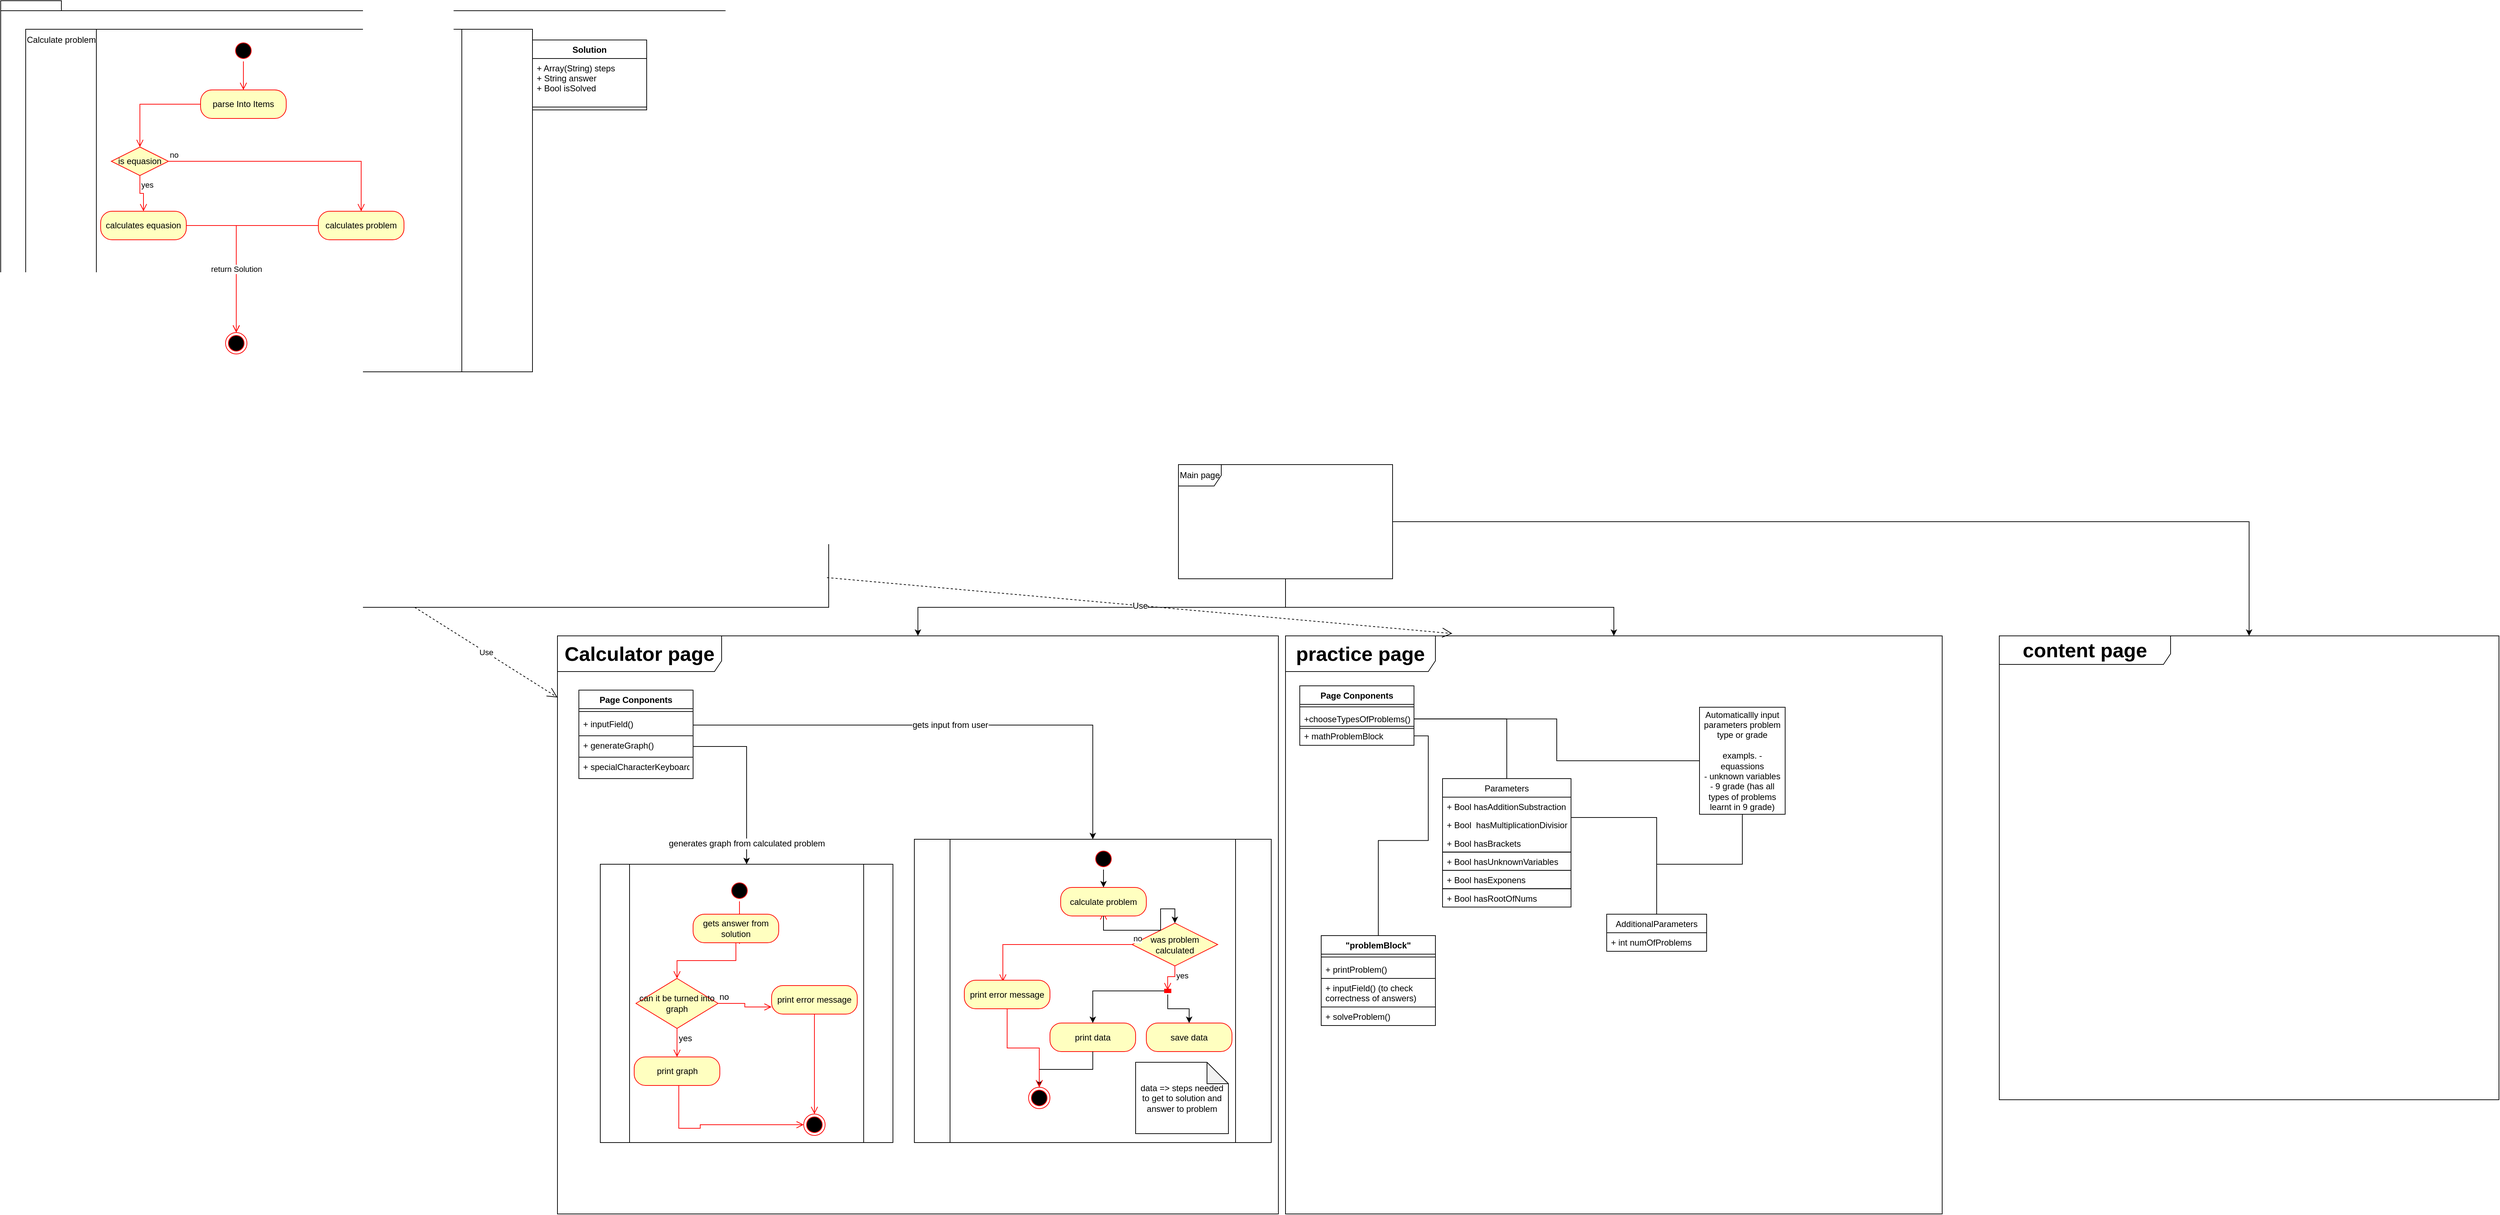 <mxfile version="20.8.5" type="github">
  <diagram id="DtXqf0S3KLXC3uquicLb" name="Page-1">
    <mxGraphModel dx="2933" dy="1749" grid="1" gridSize="10" guides="1" tooltips="1" connect="1" arrows="1" fold="1" page="1" pageScale="1" pageWidth="850" pageHeight="1100" math="0" shadow="0">
      <root>
        <mxCell id="0" />
        <mxCell id="1" parent="0" />
        <mxCell id="2pv7KV363uQilXXTCo94-6" style="edgeStyle=orthogonalEdgeStyle;rounded=0;orthogonalLoop=1;jettySize=auto;html=1;" edge="1" parent="1" source="2pv7KV363uQilXXTCo94-2" target="2pv7KV363uQilXXTCo94-3">
          <mxGeometry relative="1" as="geometry" />
        </mxCell>
        <mxCell id="2pv7KV363uQilXXTCo94-7" style="edgeStyle=orthogonalEdgeStyle;rounded=0;orthogonalLoop=1;jettySize=auto;html=1;" edge="1" parent="1" source="2pv7KV363uQilXXTCo94-2" target="2pv7KV363uQilXXTCo94-4">
          <mxGeometry relative="1" as="geometry" />
        </mxCell>
        <mxCell id="2pv7KV363uQilXXTCo94-8" style="edgeStyle=orthogonalEdgeStyle;rounded=0;orthogonalLoop=1;jettySize=auto;html=1;" edge="1" parent="1" source="2pv7KV363uQilXXTCo94-2" target="2pv7KV363uQilXXTCo94-5">
          <mxGeometry relative="1" as="geometry" />
        </mxCell>
        <mxCell id="2pv7KV363uQilXXTCo94-2" value="Main page" style="shape=umlFrame;whiteSpace=wrap;html=1;" vertex="1" parent="1">
          <mxGeometry x="190" y="150" width="300" height="160" as="geometry" />
        </mxCell>
        <mxCell id="2pv7KV363uQilXXTCo94-3" value="&lt;h1 style=&quot;font-size: 28px;&quot;&gt;&lt;font style=&quot;font-size: 28px;&quot;&gt;Calculator page&lt;/font&gt;&lt;/h1&gt;" style="shape=umlFrame;whiteSpace=wrap;html=1;width=230;height=50;" vertex="1" parent="1">
          <mxGeometry x="-680" y="390" width="1010" height="810" as="geometry" />
        </mxCell>
        <mxCell id="2pv7KV363uQilXXTCo94-4" value="&lt;h1 style=&quot;font-size: 28px;&quot;&gt;&lt;font style=&quot;font-size: 28px;&quot;&gt;practice page&lt;/font&gt;&lt;/h1&gt;" style="shape=umlFrame;whiteSpace=wrap;html=1;width=210;height=50;" vertex="1" parent="1">
          <mxGeometry x="340" y="390" width="920" height="810" as="geometry" />
        </mxCell>
        <mxCell id="2pv7KV363uQilXXTCo94-5" value="&lt;h1&gt;&lt;font style=&quot;font-size: 28px;&quot;&gt;content page&lt;/font&gt;&lt;/h1&gt;" style="shape=umlFrame;whiteSpace=wrap;html=1;width=240;height=40;" vertex="1" parent="1">
          <mxGeometry x="1340" y="390" width="700" height="650" as="geometry" />
        </mxCell>
        <mxCell id="2pv7KV363uQilXXTCo94-38" style="edgeStyle=orthogonalEdgeStyle;rounded=0;orthogonalLoop=1;jettySize=auto;html=1;" edge="1" parent="1" target="2pv7KV363uQilXXTCo94-36">
          <mxGeometry relative="1" as="geometry">
            <mxPoint x="80" y="550" as="sourcePoint" />
          </mxGeometry>
        </mxCell>
        <mxCell id="2pv7KV363uQilXXTCo94-39" style="edgeStyle=orthogonalEdgeStyle;rounded=0;orthogonalLoop=1;jettySize=auto;html=1;" edge="1" parent="1" target="2pv7KV363uQilXXTCo94-37">
          <mxGeometry relative="1" as="geometry">
            <mxPoint x="80" y="550" as="sourcePoint" />
          </mxGeometry>
        </mxCell>
        <mxCell id="2pv7KV363uQilXXTCo94-79" value="" style="shape=folder;fontStyle=1;spacingTop=10;tabWidth=40;tabHeight=14;tabPosition=left;html=1;rounded=0;" vertex="1" parent="1">
          <mxGeometry x="-1460" y="-500" width="1160" height="850" as="geometry" />
        </mxCell>
        <mxCell id="2pv7KV363uQilXXTCo94-134" value="" style="verticalLabelPosition=bottom;verticalAlign=top;html=1;shape=process;whiteSpace=wrap;rounded=0;size=0.14;arcSize=6;" vertex="1" parent="1">
          <mxGeometry x="-1425" y="-460" width="710" height="480" as="geometry" />
        </mxCell>
        <mxCell id="2pv7KV363uQilXXTCo94-135" value="Calculate problem" style="text;html=1;strokeColor=none;fillColor=none;align=center;verticalAlign=middle;whiteSpace=wrap;rounded=0;" vertex="1" parent="1">
          <mxGeometry x="-1430" y="-460" width="110" height="30" as="geometry" />
        </mxCell>
        <mxCell id="2pv7KV363uQilXXTCo94-136" value="" style="ellipse;html=1;shape=startState;fillColor=#000000;strokeColor=#ff0000;rounded=0;" vertex="1" parent="1">
          <mxGeometry x="-1135" y="-445" width="30" height="30" as="geometry" />
        </mxCell>
        <mxCell id="2pv7KV363uQilXXTCo94-137" value="" style="edgeStyle=orthogonalEdgeStyle;html=1;verticalAlign=bottom;endArrow=open;endSize=8;strokeColor=#ff0000;rounded=0;" edge="1" source="2pv7KV363uQilXXTCo94-136" parent="1" target="2pv7KV363uQilXXTCo94-138">
          <mxGeometry relative="1" as="geometry">
            <mxPoint x="-1120" y="-355" as="targetPoint" />
          </mxGeometry>
        </mxCell>
        <mxCell id="2pv7KV363uQilXXTCo94-138" value="parse Into Items" style="rounded=1;whiteSpace=wrap;html=1;arcSize=40;fontColor=#000000;fillColor=#ffffc0;strokeColor=#ff0000;" vertex="1" parent="1">
          <mxGeometry x="-1180" y="-375" width="120" height="40" as="geometry" />
        </mxCell>
        <mxCell id="2pv7KV363uQilXXTCo94-139" value="" style="edgeStyle=orthogonalEdgeStyle;html=1;verticalAlign=bottom;endArrow=open;endSize=8;strokeColor=#ff0000;rounded=0;entryX=0.5;entryY=0;entryDx=0;entryDy=0;" edge="1" source="2pv7KV363uQilXXTCo94-138" parent="1" target="2pv7KV363uQilXXTCo94-144">
          <mxGeometry relative="1" as="geometry">
            <mxPoint x="-1120.0" y="-285.0" as="targetPoint" />
          </mxGeometry>
        </mxCell>
        <mxCell id="2pv7KV363uQilXXTCo94-142" value="" style="ellipse;html=1;shape=endState;fillColor=#000000;strokeColor=#ff0000;rounded=0;" vertex="1" parent="1">
          <mxGeometry x="-1145" y="-35" width="30" height="30" as="geometry" />
        </mxCell>
        <mxCell id="2pv7KV363uQilXXTCo94-144" value="is equasion" style="rhombus;whiteSpace=wrap;html=1;fillColor=#ffffc0;strokeColor=#ff0000;rounded=0;" vertex="1" parent="1">
          <mxGeometry x="-1305" y="-295" width="80" height="40" as="geometry" />
        </mxCell>
        <mxCell id="2pv7KV363uQilXXTCo94-145" value="no" style="edgeStyle=orthogonalEdgeStyle;html=1;align=left;verticalAlign=bottom;endArrow=open;endSize=8;strokeColor=#ff0000;rounded=0;" edge="1" source="2pv7KV363uQilXXTCo94-144" parent="1" target="2pv7KV363uQilXXTCo94-157">
          <mxGeometry x="-1" relative="1" as="geometry">
            <mxPoint x="-1160.0" y="-275.0" as="targetPoint" />
          </mxGeometry>
        </mxCell>
        <mxCell id="2pv7KV363uQilXXTCo94-146" value="yes" style="edgeStyle=orthogonalEdgeStyle;html=1;align=left;verticalAlign=top;endArrow=open;endSize=8;strokeColor=#ff0000;rounded=0;" edge="1" source="2pv7KV363uQilXXTCo94-144" parent="1" target="2pv7KV363uQilXXTCo94-150">
          <mxGeometry x="-1" relative="1" as="geometry">
            <mxPoint x="-1170" y="-185" as="targetPoint" />
          </mxGeometry>
        </mxCell>
        <mxCell id="2pv7KV363uQilXXTCo94-150" value="calculates equasion" style="rounded=1;whiteSpace=wrap;html=1;arcSize=40;fontColor=#000000;fillColor=#ffffc0;strokeColor=#ff0000;" vertex="1" parent="1">
          <mxGeometry x="-1320" y="-205" width="120" height="40" as="geometry" />
        </mxCell>
        <mxCell id="2pv7KV363uQilXXTCo94-151" value="" style="edgeStyle=orthogonalEdgeStyle;html=1;verticalAlign=bottom;endArrow=open;endSize=8;strokeColor=#ff0000;rounded=0;" edge="1" source="2pv7KV363uQilXXTCo94-150" parent="1" target="2pv7KV363uQilXXTCo94-142">
          <mxGeometry relative="1" as="geometry">
            <mxPoint x="-1225" y="-85" as="targetPoint" />
          </mxGeometry>
        </mxCell>
        <mxCell id="2pv7KV363uQilXXTCo94-157" value="calculates problem" style="rounded=1;whiteSpace=wrap;html=1;arcSize=40;fontColor=#000000;fillColor=#ffffc0;strokeColor=#ff0000;" vertex="1" parent="1">
          <mxGeometry x="-1015" y="-205" width="120" height="40" as="geometry" />
        </mxCell>
        <mxCell id="2pv7KV363uQilXXTCo94-158" value="return Solution" style="edgeStyle=orthogonalEdgeStyle;html=1;verticalAlign=bottom;endArrow=open;endSize=8;strokeColor=#ff0000;rounded=0;" edge="1" source="2pv7KV363uQilXXTCo94-157" parent="1" target="2pv7KV363uQilXXTCo94-142">
          <mxGeometry x="0.396" relative="1" as="geometry">
            <mxPoint x="-1045" y="-85" as="targetPoint" />
            <mxPoint as="offset" />
          </mxGeometry>
        </mxCell>
        <mxCell id="2pv7KV363uQilXXTCo94-159" value="Solution" style="swimlane;fontStyle=1;align=center;verticalAlign=top;childLayout=stackLayout;horizontal=1;startSize=26;horizontalStack=0;resizeParent=1;resizeParentMax=0;resizeLast=0;collapsible=1;marginBottom=0;rounded=0;" vertex="1" parent="1">
          <mxGeometry x="-715" y="-445" width="160" height="98" as="geometry" />
        </mxCell>
        <mxCell id="2pv7KV363uQilXXTCo94-160" value="+ Array(String) steps&#xa;+ String answer&#xa;+ Bool isSolved&#xa;" style="text;strokeColor=none;fillColor=none;align=left;verticalAlign=top;spacingLeft=4;spacingRight=4;overflow=hidden;rotatable=0;points=[[0,0.5],[1,0.5]];portConstraint=eastwest;rounded=0;" vertex="1" parent="2pv7KV363uQilXXTCo94-159">
          <mxGeometry y="26" width="160" height="64" as="geometry" />
        </mxCell>
        <mxCell id="2pv7KV363uQilXXTCo94-161" value="" style="line;strokeWidth=1;fillColor=none;align=left;verticalAlign=middle;spacingTop=-1;spacingLeft=3;spacingRight=3;rotatable=0;labelPosition=right;points=[];portConstraint=eastwest;strokeColor=inherit;rounded=0;" vertex="1" parent="2pv7KV363uQilXXTCo94-159">
          <mxGeometry y="90" width="160" height="8" as="geometry" />
        </mxCell>
        <mxCell id="2pv7KV363uQilXXTCo94-165" value="Use" style="endArrow=open;endSize=12;dashed=1;html=1;rounded=0;exitX=0.5;exitY=1;exitDx=0;exitDy=0;exitPerimeter=0;" edge="1" parent="1" source="2pv7KV363uQilXXTCo94-79" target="2pv7KV363uQilXXTCo94-3">
          <mxGeometry width="160" relative="1" as="geometry">
            <mxPoint x="-1100" y="610" as="sourcePoint" />
            <mxPoint x="-940" y="610" as="targetPoint" />
          </mxGeometry>
        </mxCell>
        <mxCell id="2pv7KV363uQilXXTCo94-177" value="" style="group" vertex="1" connectable="0" parent="1">
          <mxGeometry x="-650" y="466" width="160" height="124" as="geometry" />
        </mxCell>
        <mxCell id="2pv7KV363uQilXXTCo94-170" value="Page Conponents" style="swimlane;fontStyle=1;align=center;verticalAlign=top;childLayout=stackLayout;horizontal=1;startSize=26;horizontalStack=0;resizeParent=1;resizeParentMax=0;resizeLast=0;collapsible=1;marginBottom=0;rounded=0;fontSize=12;" vertex="1" parent="2pv7KV363uQilXXTCo94-177">
          <mxGeometry width="160" height="64" as="geometry" />
        </mxCell>
        <mxCell id="2pv7KV363uQilXXTCo94-172" value="" style="line;strokeWidth=1;fillColor=none;align=left;verticalAlign=middle;spacingTop=-1;spacingLeft=3;spacingRight=3;rotatable=0;labelPosition=right;points=[];portConstraint=eastwest;strokeColor=inherit;rounded=0;fontSize=12;" vertex="1" parent="2pv7KV363uQilXXTCo94-170">
          <mxGeometry y="26" width="160" height="8" as="geometry" />
        </mxCell>
        <mxCell id="2pv7KV363uQilXXTCo94-173" value="+ inputField()&#xa;" style="text;strokeColor=none;fillColor=none;align=left;verticalAlign=top;spacingLeft=4;spacingRight=4;overflow=hidden;rotatable=0;points=[[0,0.5],[1,0.5]];portConstraint=eastwest;rounded=0;fontSize=12;" vertex="1" parent="2pv7KV363uQilXXTCo94-170">
          <mxGeometry y="34" width="160" height="30" as="geometry" />
        </mxCell>
        <mxCell id="2pv7KV363uQilXXTCo94-174" value="+ generateGraph()" style="text;strokeColor=default;fillColor=none;align=left;verticalAlign=top;spacingLeft=4;spacingRight=4;overflow=hidden;rotatable=0;points=[[0,0.5],[1,0.5]];portConstraint=eastwest;rounded=0;fontSize=12;" vertex="1" parent="2pv7KV363uQilXXTCo94-177">
          <mxGeometry y="64" width="160" height="30" as="geometry" />
        </mxCell>
        <mxCell id="2pv7KV363uQilXXTCo94-175" value="+ specialCharacterKeyboard()" style="text;strokeColor=default;fillColor=none;align=left;verticalAlign=top;spacingLeft=4;spacingRight=4;overflow=hidden;rotatable=0;points=[[0,0.5],[1,0.5]];portConstraint=eastwest;rounded=0;fontSize=12;" vertex="1" parent="2pv7KV363uQilXXTCo94-177">
          <mxGeometry y="94" width="160" height="30" as="geometry" />
        </mxCell>
        <mxCell id="2pv7KV363uQilXXTCo94-181" value="" style="group" vertex="1" connectable="0" parent="1">
          <mxGeometry x="-180" y="675" width="500" height="425" as="geometry" />
        </mxCell>
        <mxCell id="2pv7KV363uQilXXTCo94-21" value="" style="shape=process;whiteSpace=wrap;html=1;backgroundOutline=1;rounded=0;" vertex="1" parent="2pv7KV363uQilXXTCo94-181">
          <mxGeometry width="500" height="425" as="geometry" />
        </mxCell>
        <mxCell id="2pv7KV363uQilXXTCo94-180" value="" style="group" vertex="1" connectable="0" parent="2pv7KV363uQilXXTCo94-181">
          <mxGeometry x="70" y="12.5" width="375" height="400" as="geometry" />
        </mxCell>
        <mxCell id="2pv7KV363uQilXXTCo94-30" value="" style="ellipse;html=1;shape=startState;fillColor=#000000;strokeColor=#ff0000;" vertex="1" parent="2pv7KV363uQilXXTCo94-180">
          <mxGeometry x="180" width="30" height="30" as="geometry" />
        </mxCell>
        <mxCell id="2pv7KV363uQilXXTCo94-31" value="" style="edgeStyle=orthogonalEdgeStyle;html=1;verticalAlign=bottom;endArrow=open;endSize=8;strokeColor=#ff0000;rounded=0;startArrow=none;" edge="1" parent="2pv7KV363uQilXXTCo94-180">
          <mxGeometry relative="1" as="geometry">
            <mxPoint x="195" y="90" as="targetPoint" />
            <mxPoint x="195" y="105" as="sourcePoint" />
          </mxGeometry>
        </mxCell>
        <mxCell id="2pv7KV363uQilXXTCo94-35" value="" style="edgeStyle=orthogonalEdgeStyle;html=1;verticalAlign=bottom;endArrow=none;endSize=8;strokeColor=#ff0000;rounded=0;" edge="1" parent="2pv7KV363uQilXXTCo94-180" source="2pv7KV363uQilXXTCo94-30">
          <mxGeometry relative="1" as="geometry">
            <mxPoint x="195" y="45" as="targetPoint" />
            <mxPoint x="195" y="30" as="sourcePoint" />
          </mxGeometry>
        </mxCell>
        <mxCell id="2pv7KV363uQilXXTCo94-45" value="calculate problem" style="rounded=1;whiteSpace=wrap;html=1;arcSize=40;fontColor=#000000;fillColor=#ffffc0;strokeColor=#ff0000;" vertex="1" parent="2pv7KV363uQilXXTCo94-180">
          <mxGeometry x="135" y="55" width="120" height="40" as="geometry" />
        </mxCell>
        <mxCell id="2pv7KV363uQilXXTCo94-47" style="edgeStyle=orthogonalEdgeStyle;rounded=0;orthogonalLoop=1;jettySize=auto;html=1;" edge="1" parent="2pv7KV363uQilXXTCo94-180" source="2pv7KV363uQilXXTCo94-30" target="2pv7KV363uQilXXTCo94-45">
          <mxGeometry relative="1" as="geometry" />
        </mxCell>
        <mxCell id="2pv7KV363uQilXXTCo94-48" value="print data" style="rounded=1;whiteSpace=wrap;html=1;arcSize=40;fontColor=#000000;fillColor=#ffffc0;strokeColor=#ff0000;" vertex="1" parent="2pv7KV363uQilXXTCo94-180">
          <mxGeometry x="120" y="245" width="120" height="40" as="geometry" />
        </mxCell>
        <mxCell id="2pv7KV363uQilXXTCo94-50" value="save data" style="rounded=1;whiteSpace=wrap;html=1;arcSize=40;fontColor=#000000;fillColor=#ffffc0;strokeColor=#ff0000;" vertex="1" parent="2pv7KV363uQilXXTCo94-180">
          <mxGeometry x="255" y="245" width="120" height="40" as="geometry" />
        </mxCell>
        <mxCell id="2pv7KV363uQilXXTCo94-57" value="" style="ellipse;html=1;shape=endState;fillColor=#000000;strokeColor=#ff0000;" vertex="1" parent="2pv7KV363uQilXXTCo94-180">
          <mxGeometry x="90" y="335" width="30" height="30" as="geometry" />
        </mxCell>
        <mxCell id="2pv7KV363uQilXXTCo94-58" style="edgeStyle=orthogonalEdgeStyle;rounded=0;orthogonalLoop=1;jettySize=auto;html=1;" edge="1" parent="2pv7KV363uQilXXTCo94-180" source="2pv7KV363uQilXXTCo94-48" target="2pv7KV363uQilXXTCo94-57">
          <mxGeometry relative="1" as="geometry" />
        </mxCell>
        <mxCell id="2pv7KV363uQilXXTCo94-59" value="data =&amp;gt; steps needed to get to solution and answer to problem" style="shape=note;whiteSpace=wrap;html=1;backgroundOutline=1;darkOpacity=0.05;" vertex="1" parent="2pv7KV363uQilXXTCo94-180">
          <mxGeometry x="240" y="300" width="130" height="100" as="geometry" />
        </mxCell>
        <mxCell id="2pv7KV363uQilXXTCo94-60" value="was problem calculated" style="rhombus;whiteSpace=wrap;html=1;fillColor=#ffffc0;strokeColor=#ff0000;" vertex="1" parent="2pv7KV363uQilXXTCo94-180">
          <mxGeometry x="235" y="105" width="120" height="60" as="geometry" />
        </mxCell>
        <mxCell id="2pv7KV363uQilXXTCo94-65" style="edgeStyle=orthogonalEdgeStyle;rounded=0;orthogonalLoop=1;jettySize=auto;html=1;" edge="1" parent="2pv7KV363uQilXXTCo94-180" source="2pv7KV363uQilXXTCo94-45" target="2pv7KV363uQilXXTCo94-60">
          <mxGeometry relative="1" as="geometry" />
        </mxCell>
        <mxCell id="2pv7KV363uQilXXTCo94-61" value="no" style="edgeStyle=orthogonalEdgeStyle;html=1;align=left;verticalAlign=bottom;endArrow=open;endSize=8;strokeColor=#ff0000;rounded=0;entryX=0.45;entryY=0.05;entryDx=0;entryDy=0;entryPerimeter=0;" edge="1" source="2pv7KV363uQilXXTCo94-60" parent="2pv7KV363uQilXXTCo94-180" target="2pv7KV363uQilXXTCo94-73">
          <mxGeometry x="-1" relative="1" as="geometry">
            <mxPoint x="445" y="35" as="targetPoint" />
          </mxGeometry>
        </mxCell>
        <mxCell id="2pv7KV363uQilXXTCo94-62" value="yes" style="edgeStyle=orthogonalEdgeStyle;html=1;align=left;verticalAlign=top;endArrow=open;endSize=8;strokeColor=#ff0000;rounded=0;entryX=0.49;entryY=0.4;entryDx=0;entryDy=0;entryPerimeter=0;" edge="1" source="2pv7KV363uQilXXTCo94-60" parent="2pv7KV363uQilXXTCo94-180" target="2pv7KV363uQilXXTCo94-66">
          <mxGeometry x="-1" relative="1" as="geometry">
            <mxPoint x="305" y="115" as="targetPoint" />
          </mxGeometry>
        </mxCell>
        <mxCell id="2pv7KV363uQilXXTCo94-70" style="edgeStyle=orthogonalEdgeStyle;rounded=0;orthogonalLoop=1;jettySize=auto;html=1;" edge="1" parent="2pv7KV363uQilXXTCo94-180" source="2pv7KV363uQilXXTCo94-66" target="2pv7KV363uQilXXTCo94-48">
          <mxGeometry relative="1" as="geometry" />
        </mxCell>
        <mxCell id="2pv7KV363uQilXXTCo94-71" style="edgeStyle=orthogonalEdgeStyle;rounded=0;orthogonalLoop=1;jettySize=auto;html=1;" edge="1" parent="2pv7KV363uQilXXTCo94-180" source="2pv7KV363uQilXXTCo94-66" target="2pv7KV363uQilXXTCo94-50">
          <mxGeometry relative="1" as="geometry" />
        </mxCell>
        <mxCell id="2pv7KV363uQilXXTCo94-66" value="" style="shape=line;html=1;strokeWidth=6;strokeColor=#ff0000;" vertex="1" parent="2pv7KV363uQilXXTCo94-180">
          <mxGeometry x="280" y="195" width="10" height="10" as="geometry" />
        </mxCell>
        <mxCell id="2pv7KV363uQilXXTCo94-73" value="print error message" style="rounded=1;whiteSpace=wrap;html=1;arcSize=40;fontColor=#000000;fillColor=#ffffc0;strokeColor=#ff0000;" vertex="1" parent="2pv7KV363uQilXXTCo94-180">
          <mxGeometry y="185" width="120" height="40" as="geometry" />
        </mxCell>
        <mxCell id="2pv7KV363uQilXXTCo94-74" value="" style="edgeStyle=orthogonalEdgeStyle;html=1;verticalAlign=bottom;endArrow=open;endSize=8;strokeColor=#ff0000;rounded=0;entryX=0.5;entryY=0;entryDx=0;entryDy=0;" edge="1" source="2pv7KV363uQilXXTCo94-73" parent="2pv7KV363uQilXXTCo94-180" target="2pv7KV363uQilXXTCo94-57">
          <mxGeometry relative="1" as="geometry">
            <mxPoint x="315" y="195" as="targetPoint" />
          </mxGeometry>
        </mxCell>
        <mxCell id="2pv7KV363uQilXXTCo94-195" value="generates graph from calculated problem" style="edgeStyle=orthogonalEdgeStyle;rounded=0;orthogonalLoop=1;jettySize=auto;html=1;fontSize=12;" edge="1" parent="1" source="2pv7KV363uQilXXTCo94-174" target="2pv7KV363uQilXXTCo94-179">
          <mxGeometry x="0.759" relative="1" as="geometry">
            <mxPoint as="offset" />
          </mxGeometry>
        </mxCell>
        <mxCell id="2pv7KV363uQilXXTCo94-197" value="" style="group" vertex="1" connectable="0" parent="1">
          <mxGeometry x="-620" y="710" width="410" height="390" as="geometry" />
        </mxCell>
        <mxCell id="2pv7KV363uQilXXTCo94-179" value="" style="shape=process;whiteSpace=wrap;html=1;backgroundOutline=1;rounded=0;strokeColor=default;fontSize=12;" vertex="1" parent="2pv7KV363uQilXXTCo94-197">
          <mxGeometry width="410" height="390" as="geometry" />
        </mxCell>
        <mxCell id="2pv7KV363uQilXXTCo94-196" value="" style="group" vertex="1" connectable="0" parent="2pv7KV363uQilXXTCo94-197">
          <mxGeometry x="47.5" y="22" width="312.5" height="358" as="geometry" />
        </mxCell>
        <mxCell id="2pv7KV363uQilXXTCo94-178" value="gets input from user" style="edgeStyle=orthogonalEdgeStyle;rounded=0;orthogonalLoop=1;jettySize=auto;html=1;fontSize=12;exitX=1;exitY=0.5;exitDx=0;exitDy=0;" edge="1" parent="2pv7KV363uQilXXTCo94-196" source="2pv7KV363uQilXXTCo94-173" target="2pv7KV363uQilXXTCo94-21">
          <mxGeometry relative="1" as="geometry">
            <mxPoint x="402.5" y="-142" as="sourcePoint" />
          </mxGeometry>
        </mxCell>
        <mxCell id="2pv7KV363uQilXXTCo94-182" value="" style="ellipse;html=1;shape=startState;fillColor=#000000;strokeColor=#ff0000;rounded=0;fontSize=12;" vertex="1" parent="2pv7KV363uQilXXTCo94-196">
          <mxGeometry x="132.5" width="30" height="30" as="geometry" />
        </mxCell>
        <mxCell id="2pv7KV363uQilXXTCo94-183" value="" style="edgeStyle=orthogonalEdgeStyle;html=1;verticalAlign=bottom;endArrow=open;endSize=8;strokeColor=#ff0000;rounded=0;fontSize=12;" edge="1" source="2pv7KV363uQilXXTCo94-182" parent="2pv7KV363uQilXXTCo94-196">
          <mxGeometry relative="1" as="geometry">
            <mxPoint x="147.5" y="90" as="targetPoint" />
          </mxGeometry>
        </mxCell>
        <mxCell id="2pv7KV363uQilXXTCo94-184" value="gets answer from solution" style="rounded=1;whiteSpace=wrap;html=1;arcSize=40;fontColor=#000000;fillColor=#ffffc0;strokeColor=#ff0000;fontSize=12;" vertex="1" parent="2pv7KV363uQilXXTCo94-196">
          <mxGeometry x="82.5" y="48" width="120" height="40" as="geometry" />
        </mxCell>
        <mxCell id="2pv7KV363uQilXXTCo94-185" value="" style="edgeStyle=orthogonalEdgeStyle;html=1;verticalAlign=bottom;endArrow=open;endSize=8;strokeColor=#ff0000;rounded=0;fontSize=12;" edge="1" source="2pv7KV363uQilXXTCo94-184" parent="2pv7KV363uQilXXTCo94-196" target="2pv7KV363uQilXXTCo94-186">
          <mxGeometry relative="1" as="geometry">
            <mxPoint x="147.5" y="178" as="targetPoint" />
          </mxGeometry>
        </mxCell>
        <mxCell id="2pv7KV363uQilXXTCo94-186" value="can it be turned into graph" style="rhombus;whiteSpace=wrap;html=1;fillColor=#ffffc0;strokeColor=#ff0000;rounded=0;fontSize=12;" vertex="1" parent="2pv7KV363uQilXXTCo94-196">
          <mxGeometry x="2.5" y="138" width="115" height="70" as="geometry" />
        </mxCell>
        <mxCell id="2pv7KV363uQilXXTCo94-187" value="no" style="edgeStyle=orthogonalEdgeStyle;html=1;align=left;verticalAlign=bottom;endArrow=open;endSize=8;strokeColor=#ff0000;rounded=0;fontSize=12;entryX=0;entryY=0.75;entryDx=0;entryDy=0;" edge="1" source="2pv7KV363uQilXXTCo94-186" parent="2pv7KV363uQilXXTCo94-196" target="2pv7KV363uQilXXTCo94-189">
          <mxGeometry x="-1" relative="1" as="geometry">
            <mxPoint x="227.5" y="208" as="targetPoint" />
          </mxGeometry>
        </mxCell>
        <mxCell id="2pv7KV363uQilXXTCo94-188" value="yes" style="edgeStyle=orthogonalEdgeStyle;html=1;align=left;verticalAlign=top;endArrow=open;endSize=8;strokeColor=#ff0000;rounded=0;fontSize=12;" edge="1" source="2pv7KV363uQilXXTCo94-186" parent="2pv7KV363uQilXXTCo94-196" target="2pv7KV363uQilXXTCo94-191">
          <mxGeometry x="-1" relative="1" as="geometry">
            <mxPoint x="87.5" y="288" as="targetPoint" />
          </mxGeometry>
        </mxCell>
        <mxCell id="2pv7KV363uQilXXTCo94-189" value="print error message" style="rounded=1;whiteSpace=wrap;html=1;arcSize=40;fontColor=#000000;fillColor=#ffffc0;strokeColor=#ff0000;fontSize=12;" vertex="1" parent="2pv7KV363uQilXXTCo94-196">
          <mxGeometry x="192.5" y="148" width="120" height="40" as="geometry" />
        </mxCell>
        <mxCell id="2pv7KV363uQilXXTCo94-190" value="" style="edgeStyle=orthogonalEdgeStyle;html=1;verticalAlign=bottom;endArrow=open;endSize=8;strokeColor=#ff0000;rounded=0;fontSize=12;" edge="1" source="2pv7KV363uQilXXTCo94-189" parent="2pv7KV363uQilXXTCo94-196" target="2pv7KV363uQilXXTCo94-193">
          <mxGeometry relative="1" as="geometry">
            <mxPoint x="272.5" y="288" as="targetPoint" />
          </mxGeometry>
        </mxCell>
        <mxCell id="2pv7KV363uQilXXTCo94-191" value="print graph" style="rounded=1;whiteSpace=wrap;html=1;arcSize=40;fontColor=#000000;fillColor=#ffffc0;strokeColor=#ff0000;fontSize=12;" vertex="1" parent="2pv7KV363uQilXXTCo94-196">
          <mxGeometry y="248" width="120" height="40" as="geometry" />
        </mxCell>
        <mxCell id="2pv7KV363uQilXXTCo94-192" value="" style="edgeStyle=orthogonalEdgeStyle;html=1;verticalAlign=bottom;endArrow=open;endSize=8;strokeColor=#ff0000;rounded=0;fontSize=12;entryX=0;entryY=0.5;entryDx=0;entryDy=0;" edge="1" source="2pv7KV363uQilXXTCo94-191" parent="2pv7KV363uQilXXTCo94-196" target="2pv7KV363uQilXXTCo94-193">
          <mxGeometry relative="1" as="geometry">
            <mxPoint x="92.5" y="398" as="targetPoint" />
            <Array as="points">
              <mxPoint x="62.5" y="348" />
              <mxPoint x="92.5" y="348" />
              <mxPoint x="92.5" y="343" />
              <mxPoint x="222.5" y="343" />
            </Array>
          </mxGeometry>
        </mxCell>
        <mxCell id="2pv7KV363uQilXXTCo94-193" value="" style="ellipse;html=1;shape=endState;fillColor=#000000;strokeColor=#ff0000;rounded=0;fontSize=12;" vertex="1" parent="2pv7KV363uQilXXTCo94-196">
          <mxGeometry x="237.5" y="328" width="30" height="30" as="geometry" />
        </mxCell>
        <mxCell id="2pv7KV363uQilXXTCo94-198" value="" style="group" vertex="1" connectable="0" parent="1">
          <mxGeometry x="360" y="460" width="160" height="110" as="geometry" />
        </mxCell>
        <mxCell id="2pv7KV363uQilXXTCo94-199" value="Page Conponents" style="swimlane;fontStyle=1;align=center;verticalAlign=top;childLayout=stackLayout;horizontal=1;startSize=26;horizontalStack=0;resizeParent=1;resizeParentMax=0;resizeLast=0;collapsible=1;marginBottom=0;rounded=0;fontSize=12;" vertex="1" parent="2pv7KV363uQilXXTCo94-198">
          <mxGeometry width="160" height="59.71" as="geometry" />
        </mxCell>
        <mxCell id="2pv7KV363uQilXXTCo94-200" value="" style="line;strokeWidth=1;fillColor=none;align=left;verticalAlign=middle;spacingTop=-1;spacingLeft=3;spacingRight=3;rotatable=0;labelPosition=right;points=[];portConstraint=eastwest;strokeColor=inherit;rounded=0;fontSize=12;" vertex="1" parent="2pv7KV363uQilXXTCo94-199">
          <mxGeometry y="26" width="160" height="7.097" as="geometry" />
        </mxCell>
        <mxCell id="2pv7KV363uQilXXTCo94-201" value="+chooseTypesOfProblems()" style="text;strokeColor=none;fillColor=none;align=left;verticalAlign=top;spacingLeft=4;spacingRight=4;overflow=hidden;rotatable=0;points=[[0,0.5],[1,0.5]];portConstraint=eastwest;rounded=0;fontSize=12;" vertex="1" parent="2pv7KV363uQilXXTCo94-199">
          <mxGeometry y="33.097" width="160" height="26.613" as="geometry" />
        </mxCell>
        <mxCell id="2pv7KV363uQilXXTCo94-202" value="+ mathProblemBlock" style="text;strokeColor=default;fillColor=none;align=left;verticalAlign=top;spacingLeft=4;spacingRight=4;overflow=hidden;rotatable=0;points=[[0,0.5],[1,0.5]];portConstraint=eastwest;rounded=0;fontSize=12;" vertex="1" parent="2pv7KV363uQilXXTCo94-198">
          <mxGeometry y="56.774" width="160" height="26.613" as="geometry" />
        </mxCell>
        <mxCell id="2pv7KV363uQilXXTCo94-227" value="" style="group" vertex="1" connectable="0" parent="1">
          <mxGeometry x="560" y="590" width="180" height="180" as="geometry" />
        </mxCell>
        <mxCell id="2pv7KV363uQilXXTCo94-220" value="Parameters" style="swimlane;fontStyle=0;childLayout=stackLayout;horizontal=1;startSize=26;fillColor=none;horizontalStack=0;resizeParent=1;resizeParentMax=0;resizeLast=0;collapsible=1;marginBottom=0;rounded=0;strokeColor=default;fontSize=12;" vertex="1" parent="2pv7KV363uQilXXTCo94-227">
          <mxGeometry width="180" height="103.143" as="geometry" />
        </mxCell>
        <mxCell id="2pv7KV363uQilXXTCo94-221" value="+ Bool hasAdditionSubstraction" style="text;strokeColor=none;fillColor=none;align=left;verticalAlign=top;spacingLeft=4;spacingRight=4;overflow=hidden;rotatable=0;points=[[0,0.5],[1,0.5]];portConstraint=eastwest;rounded=0;fontSize=12;" vertex="1" parent="2pv7KV363uQilXXTCo94-220">
          <mxGeometry y="26" width="180" height="25.714" as="geometry" />
        </mxCell>
        <mxCell id="2pv7KV363uQilXXTCo94-222" value="+ Bool  hasMultiplicationDivision" style="text;strokeColor=none;fillColor=none;align=left;verticalAlign=top;spacingLeft=4;spacingRight=4;overflow=hidden;rotatable=0;points=[[0,0.5],[1,0.5]];portConstraint=eastwest;rounded=0;fontSize=12;" vertex="1" parent="2pv7KV363uQilXXTCo94-220">
          <mxGeometry y="51.714" width="180" height="25.714" as="geometry" />
        </mxCell>
        <mxCell id="2pv7KV363uQilXXTCo94-223" value="+ Bool hasBrackets" style="text;strokeColor=none;fillColor=none;align=left;verticalAlign=top;spacingLeft=4;spacingRight=4;overflow=hidden;rotatable=0;points=[[0,0.5],[1,0.5]];portConstraint=eastwest;rounded=0;fontSize=12;" vertex="1" parent="2pv7KV363uQilXXTCo94-220">
          <mxGeometry y="77.429" width="180" height="25.714" as="geometry" />
        </mxCell>
        <mxCell id="2pv7KV363uQilXXTCo94-224" value="+ Bool hasUnknownVariables" style="text;strokeColor=default;fillColor=none;align=left;verticalAlign=top;spacingLeft=4;spacingRight=4;overflow=hidden;rotatable=0;points=[[0,0.5],[1,0.5]];portConstraint=eastwest;rounded=0;fontSize=12;" vertex="1" parent="2pv7KV363uQilXXTCo94-227">
          <mxGeometry y="102.857" width="180" height="25.714" as="geometry" />
        </mxCell>
        <mxCell id="2pv7KV363uQilXXTCo94-225" value="+ Bool hasExponens" style="text;strokeColor=default;fillColor=none;align=left;verticalAlign=top;spacingLeft=4;spacingRight=4;overflow=hidden;rotatable=0;points=[[0,0.5],[1,0.5]];portConstraint=eastwest;rounded=0;fontSize=12;" vertex="1" parent="2pv7KV363uQilXXTCo94-227">
          <mxGeometry y="128.571" width="180" height="25.714" as="geometry" />
        </mxCell>
        <mxCell id="2pv7KV363uQilXXTCo94-226" value="+ Bool hasRootOfNums" style="text;strokeColor=default;fillColor=none;align=left;verticalAlign=top;spacingLeft=4;spacingRight=4;overflow=hidden;rotatable=0;points=[[0,0.5],[1,0.5]];portConstraint=eastwest;rounded=0;fontSize=12;" vertex="1" parent="2pv7KV363uQilXXTCo94-227">
          <mxGeometry y="154.286" width="180" height="25.714" as="geometry" />
        </mxCell>
        <mxCell id="2pv7KV363uQilXXTCo94-228" value="AdditionalParameters" style="swimlane;fontStyle=0;childLayout=stackLayout;horizontal=1;startSize=26;fillColor=none;horizontalStack=0;resizeParent=1;resizeParentMax=0;resizeLast=0;collapsible=1;marginBottom=0;rounded=0;strokeColor=default;fontSize=12;" vertex="1" parent="1">
          <mxGeometry x="790" y="780" width="140" height="52" as="geometry" />
        </mxCell>
        <mxCell id="2pv7KV363uQilXXTCo94-229" value="+ int numOfProblems" style="text;strokeColor=none;fillColor=none;align=left;verticalAlign=top;spacingLeft=4;spacingRight=4;overflow=hidden;rotatable=0;points=[[0,0.5],[1,0.5]];portConstraint=eastwest;rounded=0;fontSize=12;" vertex="1" parent="2pv7KV363uQilXXTCo94-228">
          <mxGeometry y="26" width="140" height="26" as="geometry" />
        </mxCell>
        <mxCell id="2pv7KV363uQilXXTCo94-237" style="edgeStyle=orthogonalEdgeStyle;rounded=0;orthogonalLoop=1;jettySize=auto;html=1;fontSize=12;endArrow=none;endFill=0;" edge="1" parent="1" source="2pv7KV363uQilXXTCo94-232" target="2pv7KV363uQilXXTCo94-228">
          <mxGeometry relative="1" as="geometry" />
        </mxCell>
        <mxCell id="2pv7KV363uQilXXTCo94-232" value="&lt;div&gt;Automaticallly input parameters problem type or grade&lt;br&gt;&lt;/div&gt;&lt;div&gt;&lt;br&gt;&lt;/div&gt;&lt;div&gt;exampls. - equassions&lt;/div&gt;&lt;div&gt;- unknown variables&lt;/div&gt;&lt;div&gt;- 9 grade (has all types of problems learnt in 9 grade) &lt;br&gt;&lt;/div&gt;" style="rounded=0;whiteSpace=wrap;html=1;strokeColor=default;fontSize=12;" vertex="1" parent="1">
          <mxGeometry x="920" y="490" width="120" height="150" as="geometry" />
        </mxCell>
        <mxCell id="2pv7KV363uQilXXTCo94-234" style="edgeStyle=orthogonalEdgeStyle;rounded=0;orthogonalLoop=1;jettySize=auto;html=1;entryX=0.5;entryY=0;entryDx=0;entryDy=0;fontSize=12;endArrow=none;endFill=0;" edge="1" parent="1" source="2pv7KV363uQilXXTCo94-201" target="2pv7KV363uQilXXTCo94-220">
          <mxGeometry relative="1" as="geometry" />
        </mxCell>
        <mxCell id="2pv7KV363uQilXXTCo94-235" style="edgeStyle=orthogonalEdgeStyle;rounded=0;orthogonalLoop=1;jettySize=auto;html=1;fontSize=12;endArrow=none;endFill=0;" edge="1" parent="1" source="2pv7KV363uQilXXTCo94-201" target="2pv7KV363uQilXXTCo94-232">
          <mxGeometry relative="1" as="geometry" />
        </mxCell>
        <mxCell id="2pv7KV363uQilXXTCo94-236" value="" style="endArrow=none;html=1;rounded=0;fontSize=12;exitX=0.998;exitY=0.107;exitDx=0;exitDy=0;exitPerimeter=0;edgeStyle=orthogonalEdgeStyle;" edge="1" parent="1" source="2pv7KV363uQilXXTCo94-222" target="2pv7KV363uQilXXTCo94-228">
          <mxGeometry width="50" height="50" relative="1" as="geometry">
            <mxPoint x="510" y="590" as="sourcePoint" />
            <mxPoint x="560" y="540" as="targetPoint" />
          </mxGeometry>
        </mxCell>
        <mxCell id="2pv7KV363uQilXXTCo94-242" value="&quot;problemBlock&quot;" style="swimlane;fontStyle=1;align=center;verticalAlign=top;childLayout=stackLayout;horizontal=1;startSize=26;horizontalStack=0;resizeParent=1;resizeParentMax=0;resizeLast=0;collapsible=1;marginBottom=0;rounded=0;strokeColor=default;fontSize=12;" vertex="1" parent="1">
          <mxGeometry x="390" y="810" width="160" height="60" as="geometry" />
        </mxCell>
        <mxCell id="2pv7KV363uQilXXTCo94-244" value="" style="line;strokeWidth=1;fillColor=none;align=left;verticalAlign=middle;spacingTop=-1;spacingLeft=3;spacingRight=3;rotatable=0;labelPosition=right;points=[];portConstraint=eastwest;strokeColor=inherit;rounded=0;fontSize=12;" vertex="1" parent="2pv7KV363uQilXXTCo94-242">
          <mxGeometry y="26" width="160" height="8" as="geometry" />
        </mxCell>
        <mxCell id="2pv7KV363uQilXXTCo94-245" value="+ printProblem()&#xa;" style="text;strokeColor=none;fillColor=none;align=left;verticalAlign=top;spacingLeft=4;spacingRight=4;overflow=hidden;rotatable=0;points=[[0,0.5],[1,0.5]];portConstraint=eastwest;rounded=0;fontSize=12;" vertex="1" parent="2pv7KV363uQilXXTCo94-242">
          <mxGeometry y="34" width="160" height="26" as="geometry" />
        </mxCell>
        <mxCell id="2pv7KV363uQilXXTCo94-246" value="+ inputField() (to check &#xa;correctness of answers)" style="text;strokeColor=default;fillColor=none;align=left;verticalAlign=top;spacingLeft=4;spacingRight=4;overflow=hidden;rotatable=0;points=[[0,0.5],[1,0.5]];portConstraint=eastwest;rounded=0;fontSize=12;" vertex="1" parent="1">
          <mxGeometry x="390" y="870" width="160" height="40" as="geometry" />
        </mxCell>
        <mxCell id="2pv7KV363uQilXXTCo94-247" value="+ solveProblem()" style="text;strokeColor=default;fillColor=none;align=left;verticalAlign=top;spacingLeft=4;spacingRight=4;overflow=hidden;rotatable=0;points=[[0,0.5],[1,0.5]];portConstraint=eastwest;rounded=0;fontSize=12;" vertex="1" parent="1">
          <mxGeometry x="390" y="910" width="160" height="26" as="geometry" />
        </mxCell>
        <mxCell id="2pv7KV363uQilXXTCo94-248" value="Use" style="endArrow=open;endSize=12;dashed=1;html=1;rounded=0;fontSize=12;exitX=0.998;exitY=0.951;exitDx=0;exitDy=0;exitPerimeter=0;entryX=0.254;entryY=-0.004;entryDx=0;entryDy=0;entryPerimeter=0;" edge="1" parent="1" source="2pv7KV363uQilXXTCo94-79" target="2pv7KV363uQilXXTCo94-4">
          <mxGeometry width="160" relative="1" as="geometry">
            <mxPoint x="40" y="440" as="sourcePoint" />
            <mxPoint x="570" y="380" as="targetPoint" />
          </mxGeometry>
        </mxCell>
        <mxCell id="2pv7KV363uQilXXTCo94-249" style="edgeStyle=orthogonalEdgeStyle;rounded=0;orthogonalLoop=1;jettySize=auto;html=1;fontSize=12;endArrow=none;endFill=0;" edge="1" parent="1" source="2pv7KV363uQilXXTCo94-202" target="2pv7KV363uQilXXTCo94-242">
          <mxGeometry relative="1" as="geometry" />
        </mxCell>
      </root>
    </mxGraphModel>
  </diagram>
</mxfile>
